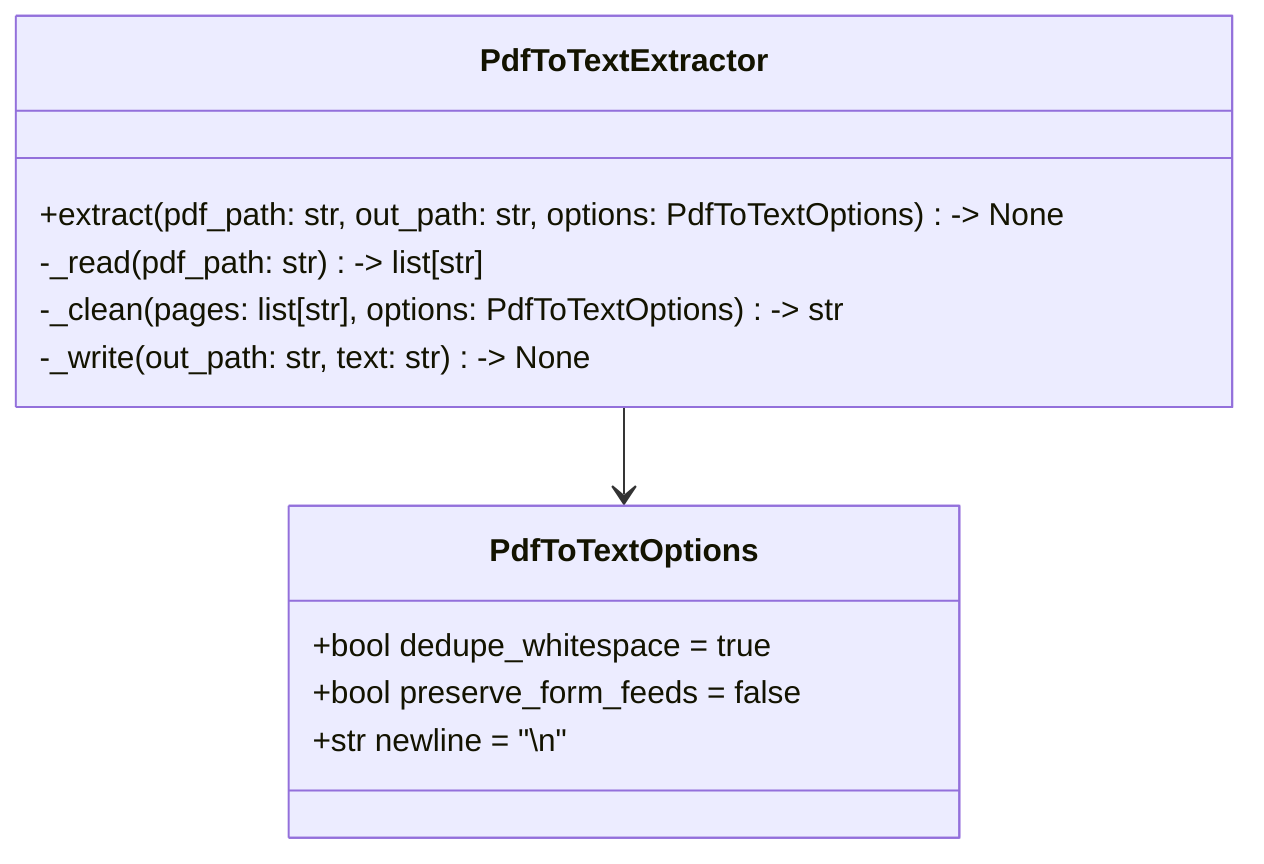 classDiagram
    direction TB

    class PdfToTextOptions {
      +bool dedupe_whitespace = true
      +bool preserve_form_feeds = false
      +str newline = "\n"
    }

    class PdfToTextExtractor {
      +extract(pdf_path: str, out_path: str, options: PdfToTextOptions) -> None
      -_read(pdf_path: str) -> list[str]
      -_clean(pages: list[str], options: PdfToTextOptions) -> str
      -_write(out_path: str, text: str) -> None
    }

    PdfToTextExtractor --> PdfToTextOptions